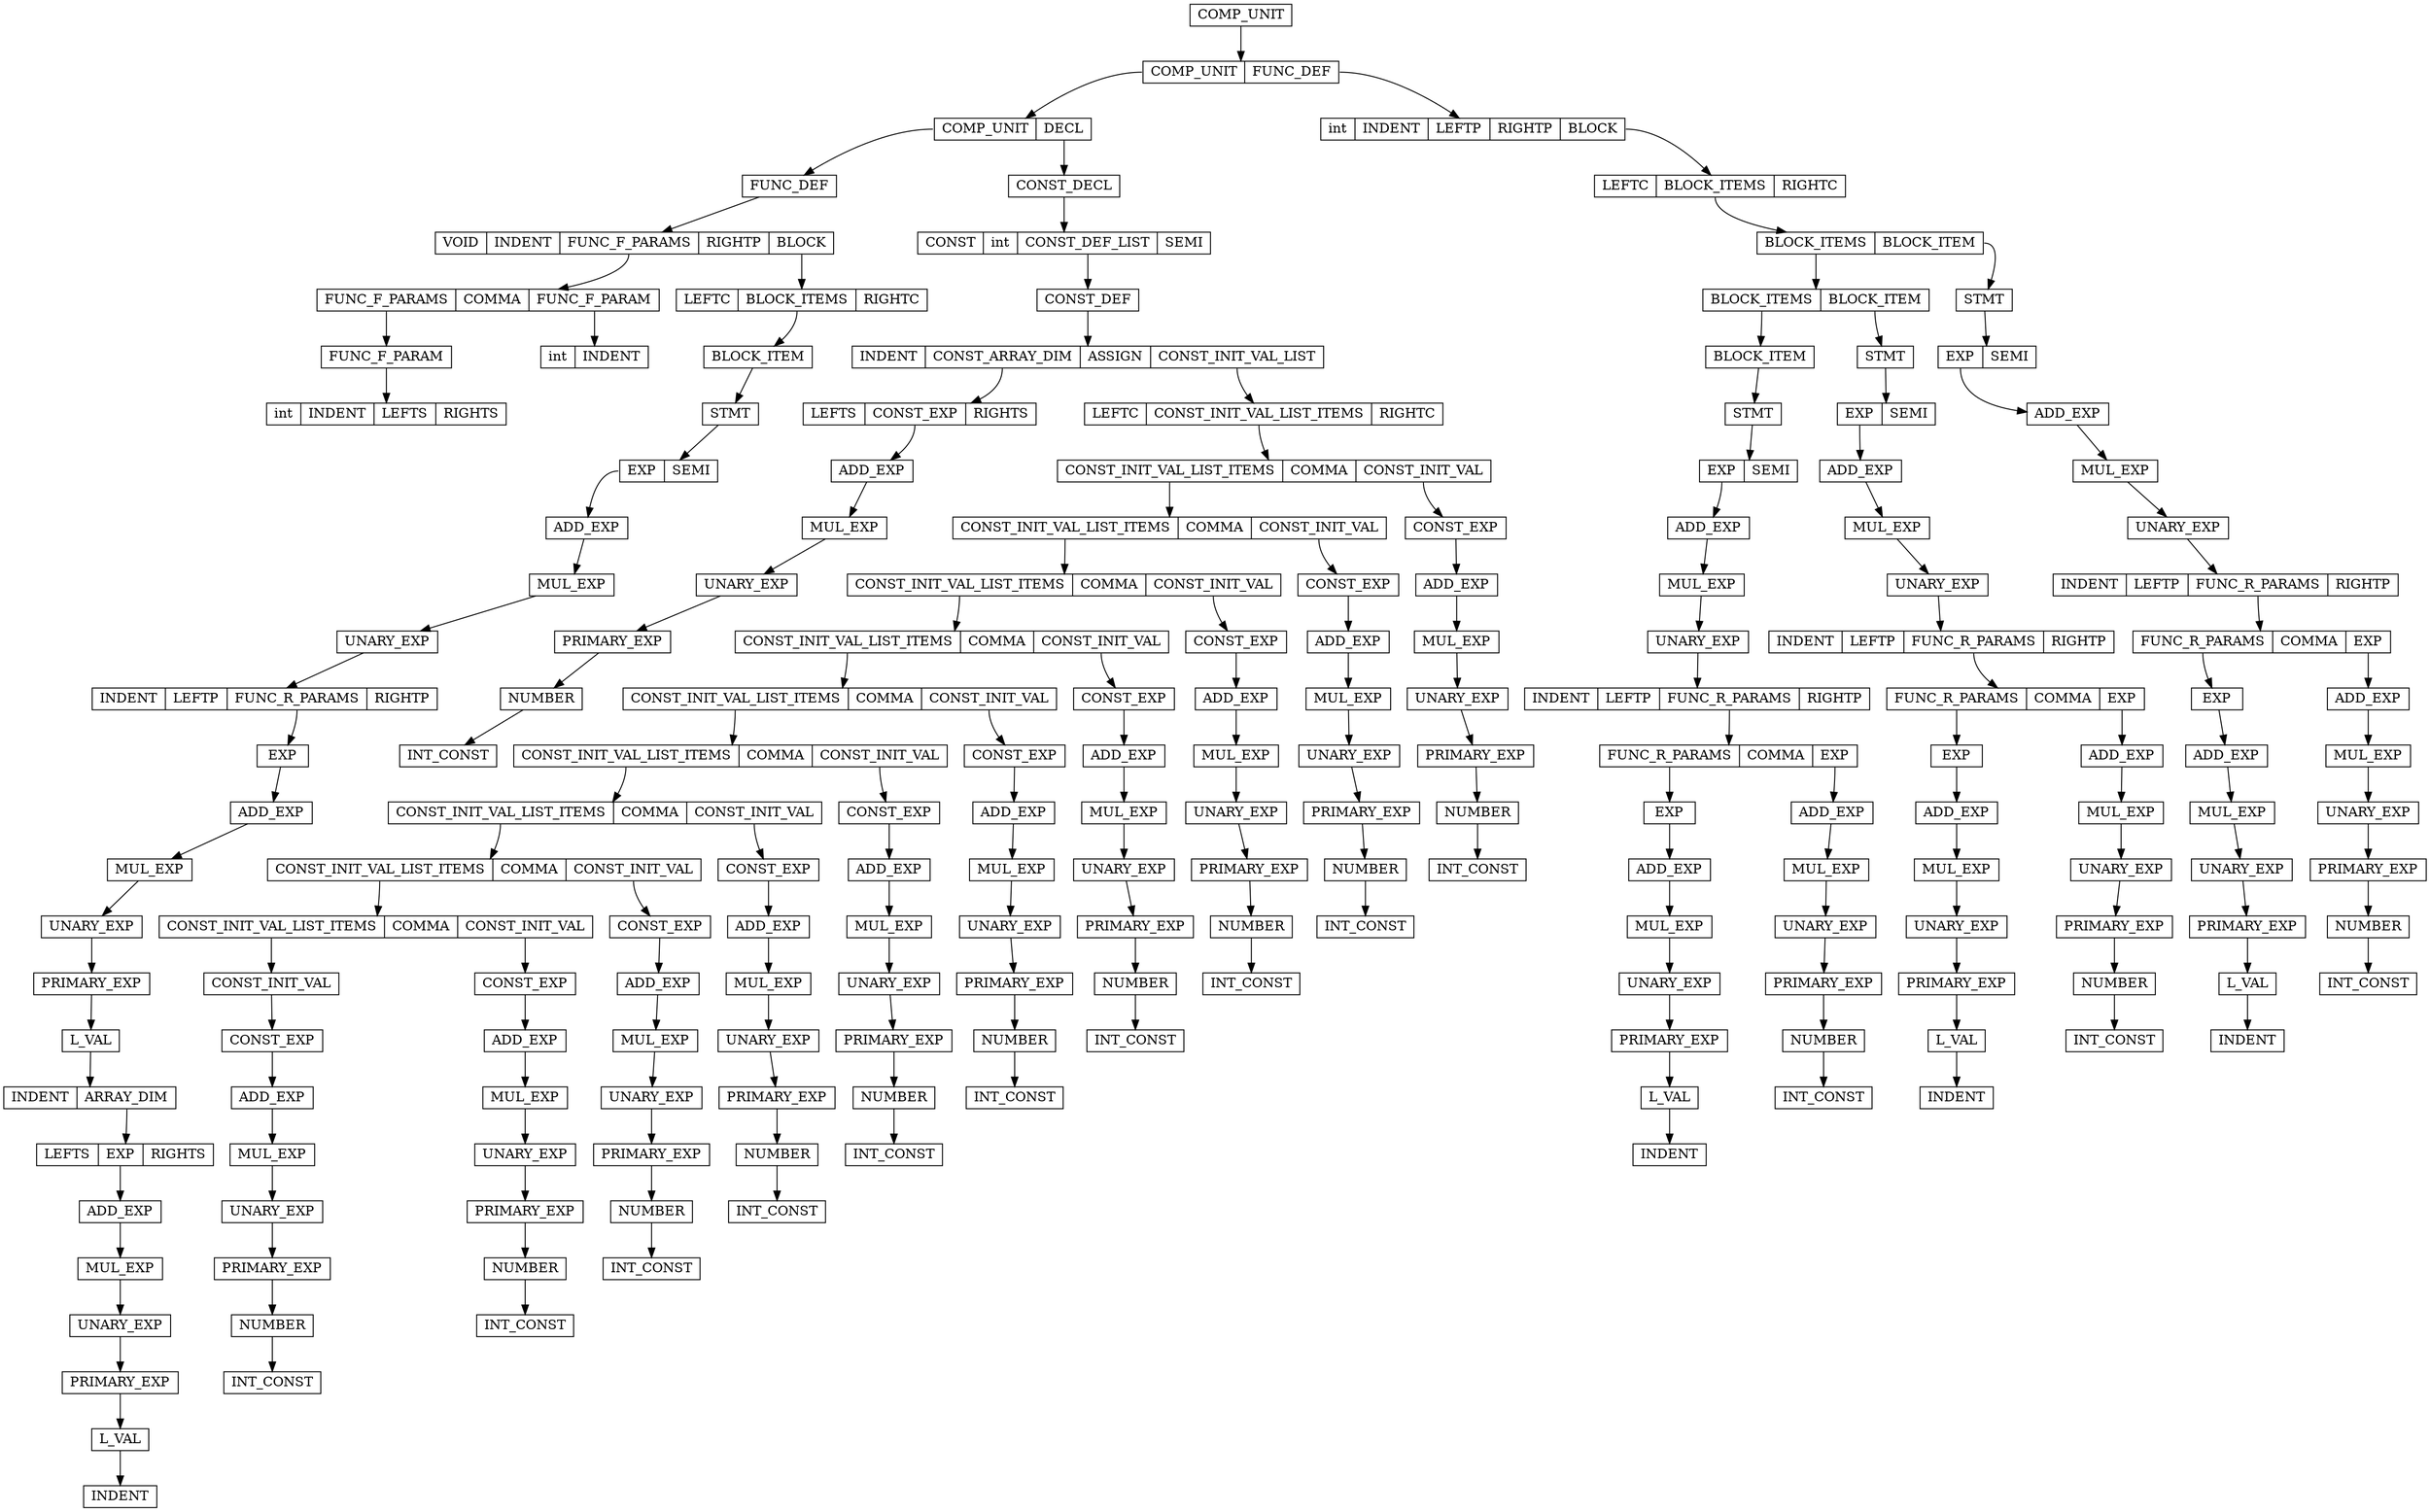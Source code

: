 digraph " "{
node [shape = record, height=.1]
0[label = "<f0> COMP\_UNIT"];
1[label = "<f0> COMP\_UNIT|<f1> FUNC\_DEF"];
2[label = "<f0> COMP\_UNIT|<f1> DECL"];
3[label = "<f0> FUNC\_DEF"];
4[label = "<f0> VOID|<f1> INDENT|<f2> FUNC\_F\_PARAMS|<f3> RIGHTP|<f4> BLOCK"];
7[label = "<f0> FUNC\_F\_PARAMS|<f1> COMMA|<f2> FUNC\_F\_PARAM"];
8[label = "<f0> FUNC\_F\_PARAM"];
9[label = "<f0> int|<f1> INDENT|<f2> LEFTS|<f3> RIGHTS"];
15[label = "<f0> int|<f1> INDENT"];
19[label = "<f0> LEFTC|<f1> BLOCK\_ITEMS|<f2> RIGHTC"];
21[label = "<f0> BLOCK\_ITEM"];
22[label = "<f0> STMT"];
23[label = "<f0> EXP|<f1> SEMI"];
24[label = "<f0> ADD\_EXP"];
25[label = "<f0> MUL\_EXP"];
26[label = "<f0> UNARY\_EXP"];
27[label = "<f0> INDENT|<f1> LEFTP|<f2> FUNC\_R\_PARAMS|<f3> RIGHTP"];
30[label = "<f0> EXP"];
31[label = "<f0> ADD\_EXP"];
32[label = "<f0> MUL\_EXP"];
33[label = "<f0> UNARY\_EXP"];
34[label = "<f0> PRIMARY\_EXP"];
35[label = "<f0> L\_VAL"];
36[label = "<f0> INDENT|<f1> ARRAY\_DIM"];
38[label = "<f0> LEFTS|<f1> EXP|<f2> RIGHTS"];
40[label = "<f0> ADD\_EXP"];
41[label = "<f0> MUL\_EXP"];
42[label = "<f0> UNARY\_EXP"];
43[label = "<f0> PRIMARY\_EXP"];
44[label = "<f0> L\_VAL"];
45[label = "<f0> INDENT"];
51[label = "<f0> CONST\_DECL"];
52[label = "<f0> CONST|<f1> int|<f2> CONST\_DEF\_LIST|<f3> SEMI"];
55[label = "<f0> CONST\_DEF"];
56[label = "<f0> INDENT|<f1> CONST\_ARRAY\_DIM|<f2> ASSIGN|<f3> CONST\_INIT\_VAL\_LIST"];
58[label = "<f0> LEFTS|<f1> CONST\_EXP|<f2> RIGHTS"];
60[label = "<f0> ADD\_EXP"];
61[label = "<f0> MUL\_EXP"];
62[label = "<f0> UNARY\_EXP"];
63[label = "<f0> PRIMARY\_EXP"];
64[label = "<f0> NUMBER"];
65[label = "<f0> INT\_CONST"];
69[label = "<f0> LEFTC|<f1> CONST\_INIT\_VAL\_LIST\_ITEMS|<f2> RIGHTC"];
71[label = "<f0> CONST\_INIT\_VAL\_LIST\_ITEMS|<f1> COMMA|<f2> CONST\_INIT\_VAL"];
72[label = "<f0> CONST\_INIT\_VAL\_LIST\_ITEMS|<f1> COMMA|<f2> CONST\_INIT\_VAL"];
73[label = "<f0> CONST\_INIT\_VAL\_LIST\_ITEMS|<f1> COMMA|<f2> CONST\_INIT\_VAL"];
74[label = "<f0> CONST\_INIT\_VAL\_LIST\_ITEMS|<f1> COMMA|<f2> CONST\_INIT\_VAL"];
75[label = "<f0> CONST\_INIT\_VAL\_LIST\_ITEMS|<f1> COMMA|<f2> CONST\_INIT\_VAL"];
76[label = "<f0> CONST\_INIT\_VAL\_LIST\_ITEMS|<f1> COMMA|<f2> CONST\_INIT\_VAL"];
77[label = "<f0> CONST\_INIT\_VAL\_LIST\_ITEMS|<f1> COMMA|<f2> CONST\_INIT\_VAL"];
78[label = "<f0> CONST\_INIT\_VAL\_LIST\_ITEMS|<f1> COMMA|<f2> CONST\_INIT\_VAL"];
79[label = "<f0> CONST\_INIT\_VAL\_LIST\_ITEMS|<f1> COMMA|<f2> CONST\_INIT\_VAL"];
80[label = "<f0> CONST\_INIT\_VAL"];
81[label = "<f0> CONST\_EXP"];
82[label = "<f0> ADD\_EXP"];
83[label = "<f0> MUL\_EXP"];
84[label = "<f0> UNARY\_EXP"];
85[label = "<f0> PRIMARY\_EXP"];
86[label = "<f0> NUMBER"];
87[label = "<f0> INT\_CONST"];
90[label = "<f0> CONST\_EXP"];
91[label = "<f0> ADD\_EXP"];
92[label = "<f0> MUL\_EXP"];
93[label = "<f0> UNARY\_EXP"];
94[label = "<f0> PRIMARY\_EXP"];
95[label = "<f0> NUMBER"];
96[label = "<f0> INT\_CONST"];
99[label = "<f0> CONST\_EXP"];
100[label = "<f0> ADD\_EXP"];
101[label = "<f0> MUL\_EXP"];
102[label = "<f0> UNARY\_EXP"];
103[label = "<f0> PRIMARY\_EXP"];
104[label = "<f0> NUMBER"];
105[label = "<f0> INT\_CONST"];
108[label = "<f0> CONST\_EXP"];
109[label = "<f0> ADD\_EXP"];
110[label = "<f0> MUL\_EXP"];
111[label = "<f0> UNARY\_EXP"];
112[label = "<f0> PRIMARY\_EXP"];
113[label = "<f0> NUMBER"];
114[label = "<f0> INT\_CONST"];
117[label = "<f0> CONST\_EXP"];
118[label = "<f0> ADD\_EXP"];
119[label = "<f0> MUL\_EXP"];
120[label = "<f0> UNARY\_EXP"];
121[label = "<f0> PRIMARY\_EXP"];
122[label = "<f0> NUMBER"];
123[label = "<f0> INT\_CONST"];
126[label = "<f0> CONST\_EXP"];
127[label = "<f0> ADD\_EXP"];
128[label = "<f0> MUL\_EXP"];
129[label = "<f0> UNARY\_EXP"];
130[label = "<f0> PRIMARY\_EXP"];
131[label = "<f0> NUMBER"];
132[label = "<f0> INT\_CONST"];
135[label = "<f0> CONST\_EXP"];
136[label = "<f0> ADD\_EXP"];
137[label = "<f0> MUL\_EXP"];
138[label = "<f0> UNARY\_EXP"];
139[label = "<f0> PRIMARY\_EXP"];
140[label = "<f0> NUMBER"];
141[label = "<f0> INT\_CONST"];
144[label = "<f0> CONST\_EXP"];
145[label = "<f0> ADD\_EXP"];
146[label = "<f0> MUL\_EXP"];
147[label = "<f0> UNARY\_EXP"];
148[label = "<f0> PRIMARY\_EXP"];
149[label = "<f0> NUMBER"];
150[label = "<f0> INT\_CONST"];
153[label = "<f0> CONST\_EXP"];
154[label = "<f0> ADD\_EXP"];
155[label = "<f0> MUL\_EXP"];
156[label = "<f0> UNARY\_EXP"];
157[label = "<f0> PRIMARY\_EXP"];
158[label = "<f0> NUMBER"];
159[label = "<f0> INT\_CONST"];
162[label = "<f0> CONST\_EXP"];
163[label = "<f0> ADD\_EXP"];
164[label = "<f0> MUL\_EXP"];
165[label = "<f0> UNARY\_EXP"];
166[label = "<f0> PRIMARY\_EXP"];
167[label = "<f0> NUMBER"];
168[label = "<f0> INT\_CONST"];
172[label = "<f0> int|<f1> INDENT|<f2> LEFTP|<f3> RIGHTP|<f4> BLOCK"];
177[label = "<f0> LEFTC|<f1> BLOCK\_ITEMS|<f2> RIGHTC"];
179[label = "<f0> BLOCK\_ITEMS|<f1> BLOCK\_ITEM"];
180[label = "<f0> BLOCK\_ITEMS|<f1> BLOCK\_ITEM"];
181[label = "<f0> BLOCK\_ITEM"];
182[label = "<f0> STMT"];
183[label = "<f0> EXP|<f1> SEMI"];
184[label = "<f0> ADD\_EXP"];
185[label = "<f0> MUL\_EXP"];
186[label = "<f0> UNARY\_EXP"];
187[label = "<f0> INDENT|<f1> LEFTP|<f2> FUNC\_R\_PARAMS|<f3> RIGHTP"];
190[label = "<f0> FUNC\_R\_PARAMS|<f1> COMMA|<f2> EXP"];
191[label = "<f0> EXP"];
192[label = "<f0> ADD\_EXP"];
193[label = "<f0> MUL\_EXP"];
194[label = "<f0> UNARY\_EXP"];
195[label = "<f0> PRIMARY\_EXP"];
196[label = "<f0> L\_VAL"];
197[label = "<f0> INDENT"];
200[label = "<f0> ADD\_EXP"];
201[label = "<f0> MUL\_EXP"];
202[label = "<f0> UNARY\_EXP"];
203[label = "<f0> PRIMARY\_EXP"];
204[label = "<f0> NUMBER"];
205[label = "<f0> INT\_CONST"];
209[label = "<f0> STMT"];
210[label = "<f0> EXP|<f1> SEMI"];
211[label = "<f0> ADD\_EXP"];
212[label = "<f0> MUL\_EXP"];
213[label = "<f0> UNARY\_EXP"];
214[label = "<f0> INDENT|<f1> LEFTP|<f2> FUNC\_R\_PARAMS|<f3> RIGHTP"];
217[label = "<f0> FUNC\_R\_PARAMS|<f1> COMMA|<f2> EXP"];
218[label = "<f0> EXP"];
219[label = "<f0> ADD\_EXP"];
220[label = "<f0> MUL\_EXP"];
221[label = "<f0> UNARY\_EXP"];
222[label = "<f0> PRIMARY\_EXP"];
223[label = "<f0> L\_VAL"];
224[label = "<f0> INDENT"];
227[label = "<f0> ADD\_EXP"];
228[label = "<f0> MUL\_EXP"];
229[label = "<f0> UNARY\_EXP"];
230[label = "<f0> PRIMARY\_EXP"];
231[label = "<f0> NUMBER"];
232[label = "<f0> INT\_CONST"];
236[label = "<f0> STMT"];
237[label = "<f0> EXP|<f1> SEMI"];
238[label = "<f0> ADD\_EXP"];
239[label = "<f0> MUL\_EXP"];
240[label = "<f0> UNARY\_EXP"];
241[label = "<f0> INDENT|<f1> LEFTP|<f2> FUNC\_R\_PARAMS|<f3> RIGHTP"];
244[label = "<f0> FUNC\_R\_PARAMS|<f1> COMMA|<f2> EXP"];
245[label = "<f0> EXP"];
246[label = "<f0> ADD\_EXP"];
247[label = "<f0> MUL\_EXP"];
248[label = "<f0> UNARY\_EXP"];
249[label = "<f0> PRIMARY\_EXP"];
250[label = "<f0> L\_VAL"];
251[label = "<f0> INDENT"];
254[label = "<f0> ADD\_EXP"];
255[label = "<f0> MUL\_EXP"];
256[label = "<f0> UNARY\_EXP"];
257[label = "<f0> PRIMARY\_EXP"];
258[label = "<f0> NUMBER"];
259[label = "<f0> INT\_CONST"];
0:f0->1;
1:f0->2;
2:f0->3;
3:f0->4;
4:f2->7;
7:f0->8;
8:f0->9;
7:f2->15;
4:f4->19;
19:f1->21;
21:f0->22;
22:f0->23;
23:f0->24;
24:f0->25;
25:f0->26;
26:f0->27;
27:f2->30;
30:f0->31;
31:f0->32;
32:f0->33;
33:f0->34;
34:f0->35;
35:f0->36;
36:f1->38;
38:f1->40;
40:f0->41;
41:f0->42;
42:f0->43;
43:f0->44;
44:f0->45;
2:f1->51;
51:f0->52;
52:f2->55;
55:f0->56;
56:f1->58;
58:f1->60;
60:f0->61;
61:f0->62;
62:f0->63;
63:f0->64;
64:f0->65;
56:f3->69;
69:f1->71;
71:f0->72;
72:f0->73;
73:f0->74;
74:f0->75;
75:f0->76;
76:f0->77;
77:f0->78;
78:f0->79;
79:f0->80;
80:f0->81;
81:f0->82;
82:f0->83;
83:f0->84;
84:f0->85;
85:f0->86;
86:f0->87;
79:f2->90;
90:f0->91;
91:f0->92;
92:f0->93;
93:f0->94;
94:f0->95;
95:f0->96;
78:f2->99;
99:f0->100;
100:f0->101;
101:f0->102;
102:f0->103;
103:f0->104;
104:f0->105;
77:f2->108;
108:f0->109;
109:f0->110;
110:f0->111;
111:f0->112;
112:f0->113;
113:f0->114;
76:f2->117;
117:f0->118;
118:f0->119;
119:f0->120;
120:f0->121;
121:f0->122;
122:f0->123;
75:f2->126;
126:f0->127;
127:f0->128;
128:f0->129;
129:f0->130;
130:f0->131;
131:f0->132;
74:f2->135;
135:f0->136;
136:f0->137;
137:f0->138;
138:f0->139;
139:f0->140;
140:f0->141;
73:f2->144;
144:f0->145;
145:f0->146;
146:f0->147;
147:f0->148;
148:f0->149;
149:f0->150;
72:f2->153;
153:f0->154;
154:f0->155;
155:f0->156;
156:f0->157;
157:f0->158;
158:f0->159;
71:f2->162;
162:f0->163;
163:f0->164;
164:f0->165;
165:f0->166;
166:f0->167;
167:f0->168;
1:f1->172;
172:f4->177;
177:f1->179;
179:f0->180;
180:f0->181;
181:f0->182;
182:f0->183;
183:f0->184;
184:f0->185;
185:f0->186;
186:f0->187;
187:f2->190;
190:f0->191;
191:f0->192;
192:f0->193;
193:f0->194;
194:f0->195;
195:f0->196;
196:f0->197;
190:f2->200;
200:f0->201;
201:f0->202;
202:f0->203;
203:f0->204;
204:f0->205;
180:f1->209;
209:f0->210;
210:f0->211;
211:f0->212;
212:f0->213;
213:f0->214;
214:f2->217;
217:f0->218;
218:f0->219;
219:f0->220;
220:f0->221;
221:f0->222;
222:f0->223;
223:f0->224;
217:f2->227;
227:f0->228;
228:f0->229;
229:f0->230;
230:f0->231;
231:f0->232;
179:f1->236;
236:f0->237;
237:f0->238;
238:f0->239;
239:f0->240;
240:f0->241;
241:f2->244;
244:f0->245;
245:f0->246;
246:f0->247;
247:f0->248;
248:f0->249;
249:f0->250;
250:f0->251;
244:f2->254;
254:f0->255;
255:f0->256;
256:f0->257;
257:f0->258;
258:f0->259;
}
